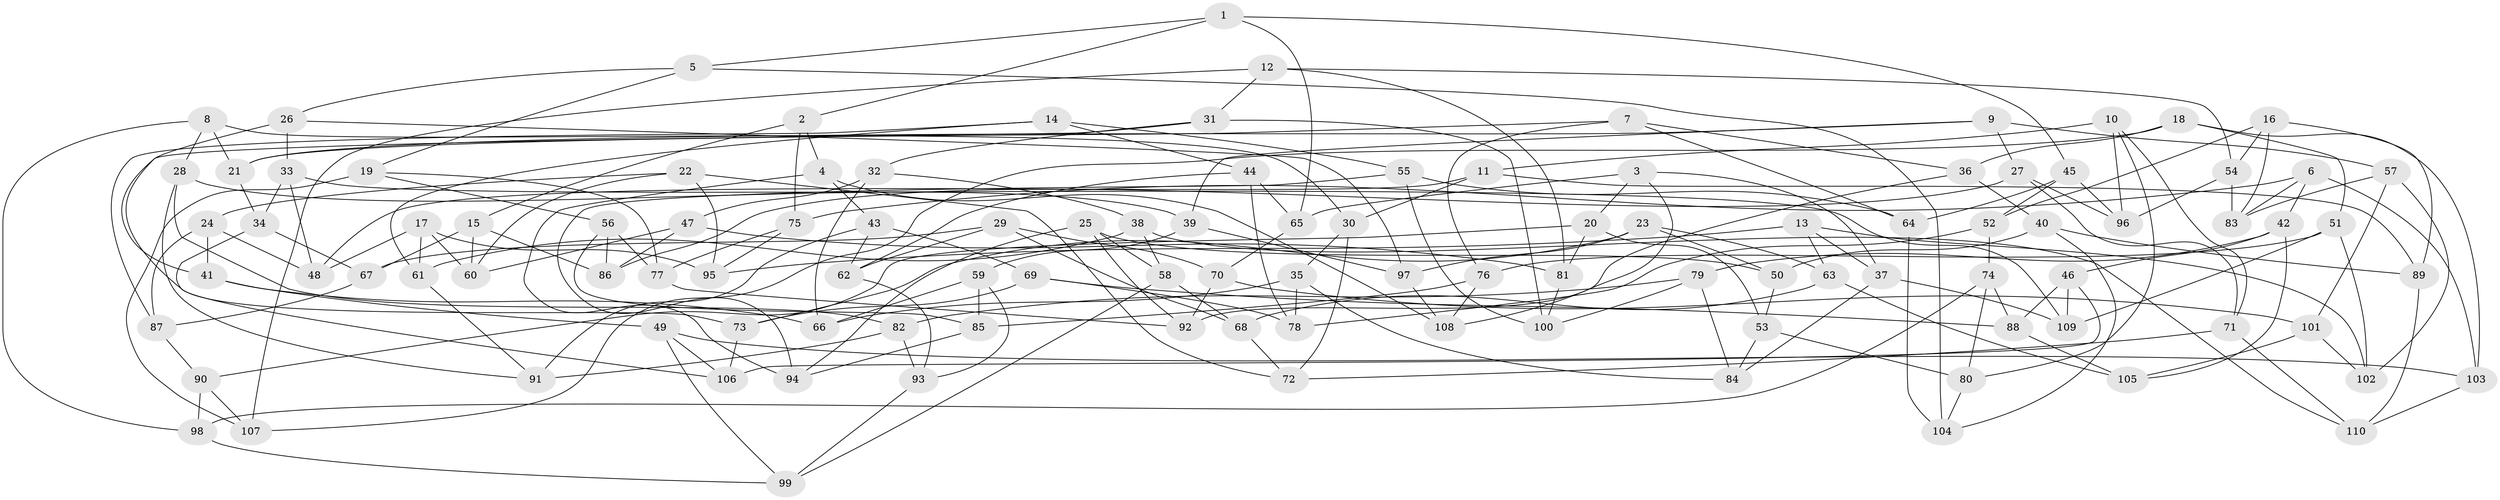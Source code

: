 // coarse degree distribution, {4: 0.5272727272727272, 3: 0.07272727272727272, 8: 0.09090909090909091, 5: 0.12727272727272726, 7: 0.05454545454545454, 9: 0.05454545454545454, 10: 0.01818181818181818, 6: 0.03636363636363636, 11: 0.01818181818181818}
// Generated by graph-tools (version 1.1) at 2025/02/03/05/25 17:02:46]
// undirected, 110 vertices, 220 edges
graph export_dot {
graph [start="1"]
  node [color=gray90,style=filled];
  1;
  2;
  3;
  4;
  5;
  6;
  7;
  8;
  9;
  10;
  11;
  12;
  13;
  14;
  15;
  16;
  17;
  18;
  19;
  20;
  21;
  22;
  23;
  24;
  25;
  26;
  27;
  28;
  29;
  30;
  31;
  32;
  33;
  34;
  35;
  36;
  37;
  38;
  39;
  40;
  41;
  42;
  43;
  44;
  45;
  46;
  47;
  48;
  49;
  50;
  51;
  52;
  53;
  54;
  55;
  56;
  57;
  58;
  59;
  60;
  61;
  62;
  63;
  64;
  65;
  66;
  67;
  68;
  69;
  70;
  71;
  72;
  73;
  74;
  75;
  76;
  77;
  78;
  79;
  80;
  81;
  82;
  83;
  84;
  85;
  86;
  87;
  88;
  89;
  90;
  91;
  92;
  93;
  94;
  95;
  96;
  97;
  98;
  99;
  100;
  101;
  102;
  103;
  104;
  105;
  106;
  107;
  108;
  109;
  110;
  1 -- 5;
  1 -- 45;
  1 -- 2;
  1 -- 65;
  2 -- 75;
  2 -- 15;
  2 -- 4;
  3 -- 65;
  3 -- 37;
  3 -- 108;
  3 -- 20;
  4 -- 94;
  4 -- 108;
  4 -- 43;
  5 -- 26;
  5 -- 104;
  5 -- 19;
  6 -- 75;
  6 -- 42;
  6 -- 103;
  6 -- 83;
  7 -- 21;
  7 -- 76;
  7 -- 64;
  7 -- 36;
  8 -- 28;
  8 -- 21;
  8 -- 30;
  8 -- 98;
  9 -- 21;
  9 -- 39;
  9 -- 57;
  9 -- 27;
  10 -- 80;
  10 -- 71;
  10 -- 11;
  10 -- 96;
  11 -- 89;
  11 -- 48;
  11 -- 30;
  12 -- 107;
  12 -- 31;
  12 -- 54;
  12 -- 81;
  13 -- 63;
  13 -- 102;
  13 -- 37;
  13 -- 95;
  14 -- 61;
  14 -- 87;
  14 -- 55;
  14 -- 44;
  15 -- 60;
  15 -- 67;
  15 -- 86;
  16 -- 89;
  16 -- 52;
  16 -- 83;
  16 -- 54;
  17 -- 61;
  17 -- 95;
  17 -- 48;
  17 -- 60;
  18 -- 36;
  18 -- 103;
  18 -- 51;
  18 -- 107;
  19 -- 56;
  19 -- 107;
  19 -- 77;
  20 -- 81;
  20 -- 90;
  20 -- 53;
  21 -- 34;
  22 -- 24;
  22 -- 72;
  22 -- 95;
  22 -- 60;
  23 -- 73;
  23 -- 63;
  23 -- 97;
  23 -- 50;
  24 -- 41;
  24 -- 87;
  24 -- 48;
  25 -- 58;
  25 -- 50;
  25 -- 94;
  25 -- 92;
  26 -- 33;
  26 -- 97;
  26 -- 41;
  27 -- 71;
  27 -- 86;
  27 -- 96;
  28 -- 39;
  28 -- 82;
  28 -- 91;
  29 -- 62;
  29 -- 68;
  29 -- 70;
  29 -- 67;
  30 -- 35;
  30 -- 72;
  31 -- 73;
  31 -- 32;
  31 -- 100;
  32 -- 66;
  32 -- 38;
  32 -- 47;
  33 -- 109;
  33 -- 48;
  33 -- 34;
  34 -- 67;
  34 -- 106;
  35 -- 84;
  35 -- 66;
  35 -- 78;
  36 -- 40;
  36 -- 92;
  37 -- 109;
  37 -- 84;
  38 -- 58;
  38 -- 110;
  38 -- 61;
  39 -- 97;
  39 -- 59;
  40 -- 89;
  40 -- 104;
  40 -- 50;
  41 -- 66;
  41 -- 49;
  42 -- 79;
  42 -- 46;
  42 -- 105;
  43 -- 91;
  43 -- 62;
  43 -- 69;
  44 -- 65;
  44 -- 62;
  44 -- 78;
  45 -- 64;
  45 -- 96;
  45 -- 52;
  46 -- 109;
  46 -- 106;
  46 -- 88;
  47 -- 60;
  47 -- 86;
  47 -- 81;
  49 -- 103;
  49 -- 106;
  49 -- 99;
  50 -- 53;
  51 -- 109;
  51 -- 76;
  51 -- 102;
  52 -- 74;
  52 -- 78;
  53 -- 80;
  53 -- 84;
  54 -- 96;
  54 -- 83;
  55 -- 64;
  55 -- 94;
  55 -- 100;
  56 -- 85;
  56 -- 77;
  56 -- 86;
  57 -- 101;
  57 -- 83;
  57 -- 102;
  58 -- 99;
  58 -- 68;
  59 -- 93;
  59 -- 85;
  59 -- 66;
  61 -- 91;
  62 -- 93;
  63 -- 68;
  63 -- 105;
  64 -- 104;
  65 -- 70;
  67 -- 87;
  68 -- 72;
  69 -- 78;
  69 -- 73;
  69 -- 88;
  70 -- 92;
  70 -- 101;
  71 -- 72;
  71 -- 110;
  73 -- 106;
  74 -- 80;
  74 -- 98;
  74 -- 88;
  75 -- 95;
  75 -- 77;
  76 -- 108;
  76 -- 85;
  77 -- 92;
  79 -- 84;
  79 -- 100;
  79 -- 82;
  80 -- 104;
  81 -- 100;
  82 -- 91;
  82 -- 93;
  85 -- 94;
  87 -- 90;
  88 -- 105;
  89 -- 110;
  90 -- 107;
  90 -- 98;
  93 -- 99;
  97 -- 108;
  98 -- 99;
  101 -- 105;
  101 -- 102;
  103 -- 110;
}
